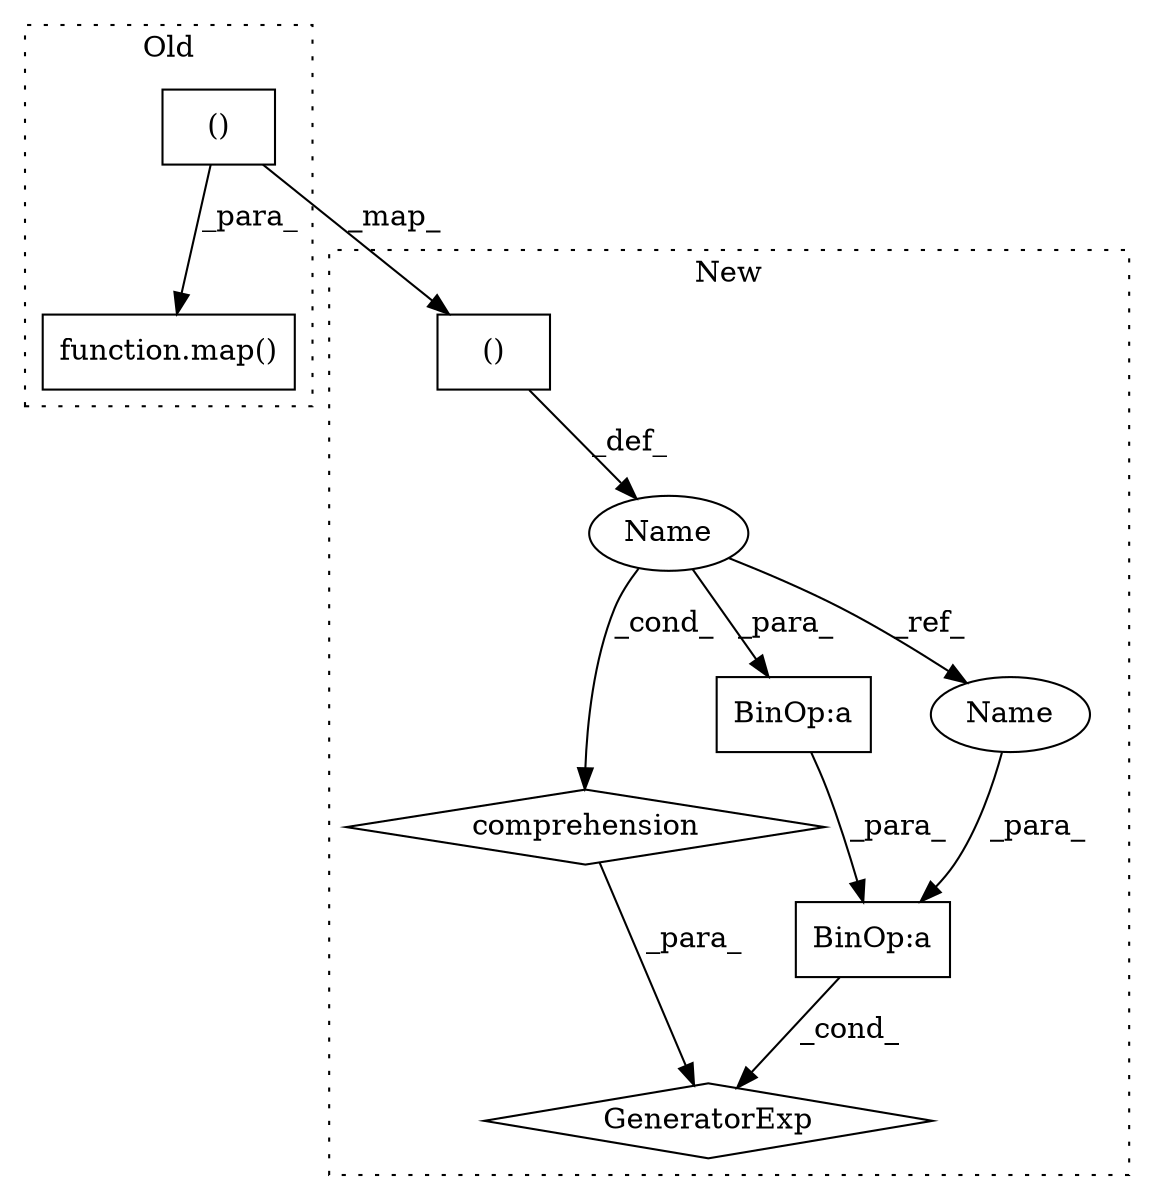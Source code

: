 digraph G {
subgraph cluster0 {
1 [label="function.map()" a="75" s="14655,14687" l="4,1" shape="box"];
7 [label="()" a="54" s="14683" l="3" shape="box"];
label = "Old";
style="dotted";
}
subgraph cluster1 {
2 [label="GeneratorExp" a="55" s="14655" l="28" shape="diamond"];
3 [label="comprehension" a="45" s="14667" l="3" shape="diamond"];
4 [label="BinOp:a" a="82" s="14661" l="3" shape="box"];
5 [label="Name" a="87" s="14671" l="1" shape="ellipse"];
6 [label="BinOp:a" a="82" s="14657" l="3" shape="box"];
8 [label="()" a="54" s="14678" l="3" shape="box"];
9 [label="Name" a="87" s="14656" l="1" shape="ellipse"];
label = "New";
style="dotted";
}
3 -> 2 [label="_para_"];
4 -> 6 [label="_para_"];
5 -> 3 [label="_cond_"];
5 -> 9 [label="_ref_"];
5 -> 4 [label="_para_"];
6 -> 2 [label="_cond_"];
7 -> 1 [label="_para_"];
7 -> 8 [label="_map_"];
8 -> 5 [label="_def_"];
9 -> 6 [label="_para_"];
}